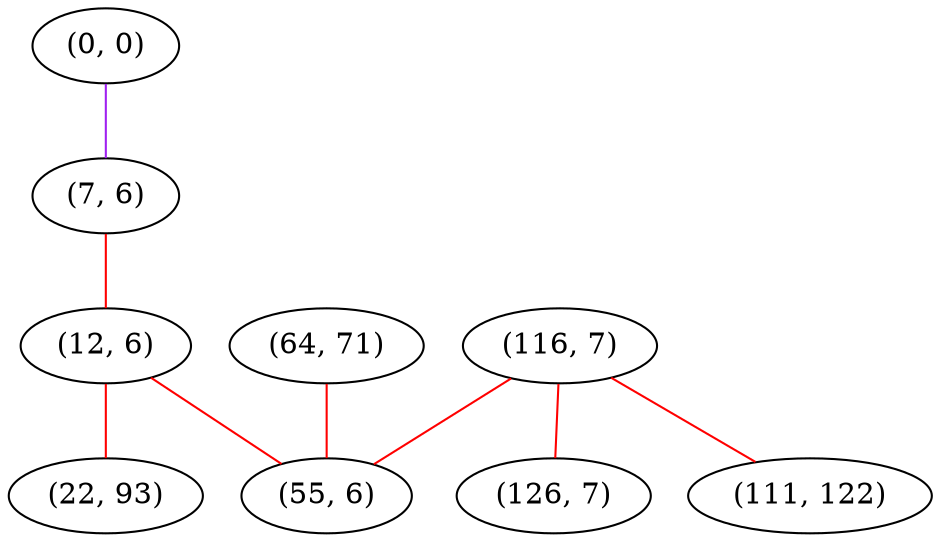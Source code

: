 graph "" {
"(0, 0)";
"(7, 6)";
"(12, 6)";
"(64, 71)";
"(116, 7)";
"(22, 93)";
"(55, 6)";
"(126, 7)";
"(111, 122)";
"(0, 0)" -- "(7, 6)"  [color=purple, key=0, weight=4];
"(7, 6)" -- "(12, 6)"  [color=red, key=0, weight=1];
"(12, 6)" -- "(55, 6)"  [color=red, key=0, weight=1];
"(12, 6)" -- "(22, 93)"  [color=red, key=0, weight=1];
"(64, 71)" -- "(55, 6)"  [color=red, key=0, weight=1];
"(116, 7)" -- "(55, 6)"  [color=red, key=0, weight=1];
"(116, 7)" -- "(126, 7)"  [color=red, key=0, weight=1];
"(116, 7)" -- "(111, 122)"  [color=red, key=0, weight=1];
}
